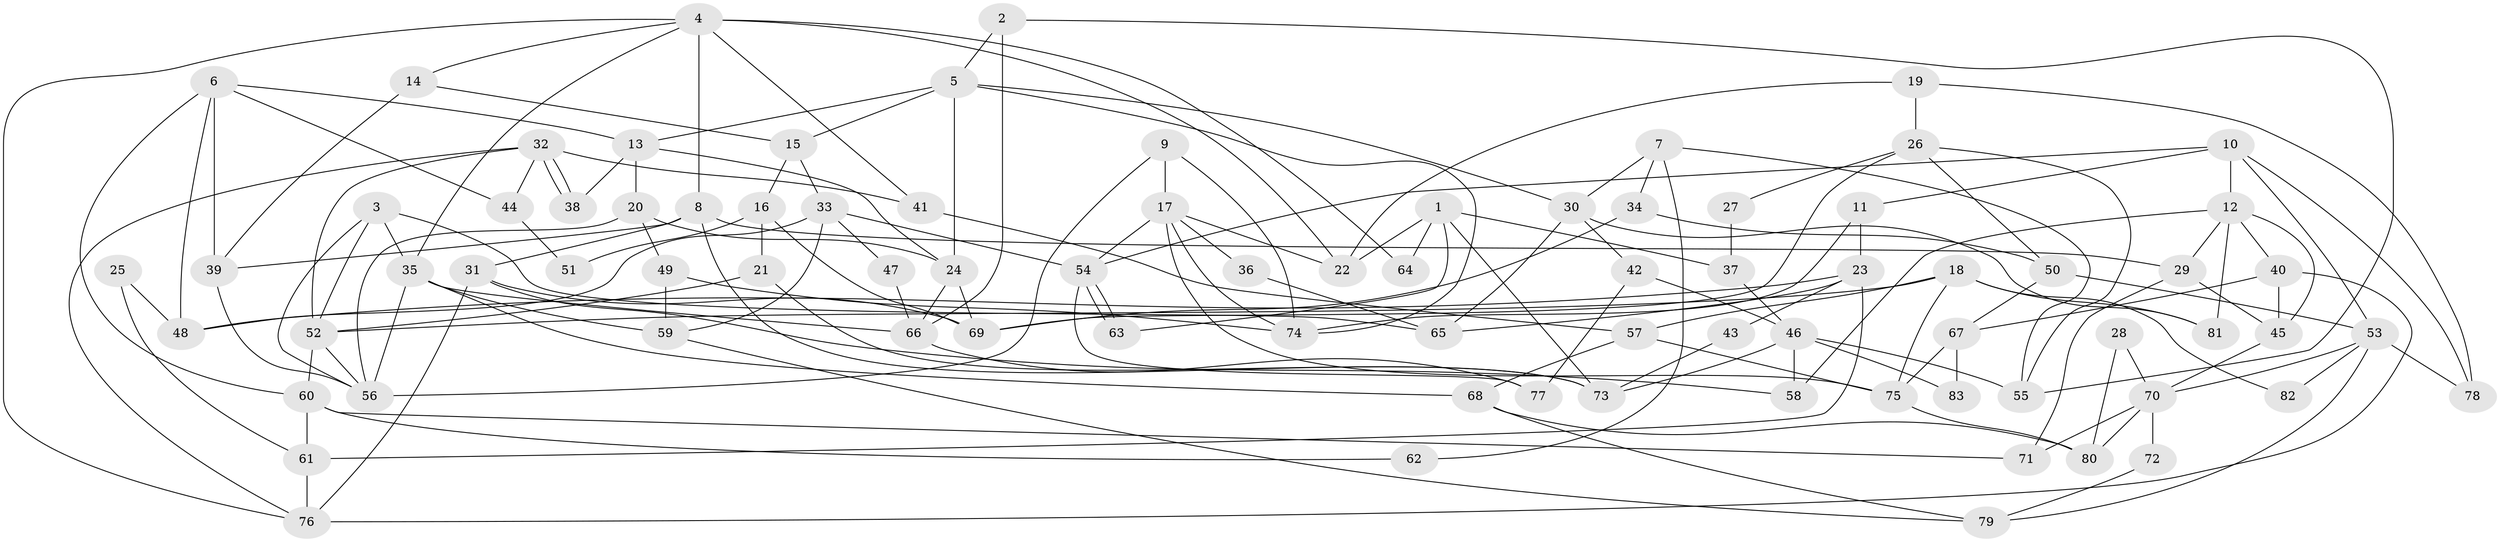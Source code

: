 // Generated by graph-tools (version 1.1) at 2025/26/03/09/25 03:26:13]
// undirected, 83 vertices, 166 edges
graph export_dot {
graph [start="1"]
  node [color=gray90,style=filled];
  1;
  2;
  3;
  4;
  5;
  6;
  7;
  8;
  9;
  10;
  11;
  12;
  13;
  14;
  15;
  16;
  17;
  18;
  19;
  20;
  21;
  22;
  23;
  24;
  25;
  26;
  27;
  28;
  29;
  30;
  31;
  32;
  33;
  34;
  35;
  36;
  37;
  38;
  39;
  40;
  41;
  42;
  43;
  44;
  45;
  46;
  47;
  48;
  49;
  50;
  51;
  52;
  53;
  54;
  55;
  56;
  57;
  58;
  59;
  60;
  61;
  62;
  63;
  64;
  65;
  66;
  67;
  68;
  69;
  70;
  71;
  72;
  73;
  74;
  75;
  76;
  77;
  78;
  79;
  80;
  81;
  82;
  83;
  1 -- 73;
  1 -- 22;
  1 -- 37;
  1 -- 63;
  1 -- 64;
  2 -- 5;
  2 -- 66;
  2 -- 55;
  3 -- 52;
  3 -- 56;
  3 -- 35;
  3 -- 65;
  4 -- 35;
  4 -- 8;
  4 -- 14;
  4 -- 22;
  4 -- 41;
  4 -- 64;
  4 -- 76;
  5 -- 15;
  5 -- 24;
  5 -- 13;
  5 -- 30;
  5 -- 74;
  6 -- 13;
  6 -- 60;
  6 -- 39;
  6 -- 44;
  6 -- 48;
  7 -- 30;
  7 -- 55;
  7 -- 34;
  7 -- 62;
  8 -- 39;
  8 -- 31;
  8 -- 29;
  8 -- 73;
  9 -- 56;
  9 -- 17;
  9 -- 74;
  10 -- 78;
  10 -- 11;
  10 -- 12;
  10 -- 53;
  10 -- 54;
  11 -- 74;
  11 -- 23;
  12 -- 81;
  12 -- 29;
  12 -- 40;
  12 -- 45;
  12 -- 58;
  13 -- 20;
  13 -- 24;
  13 -- 38;
  14 -- 39;
  14 -- 15;
  15 -- 33;
  15 -- 16;
  16 -- 21;
  16 -- 51;
  16 -- 69;
  17 -- 74;
  17 -- 54;
  17 -- 22;
  17 -- 36;
  17 -- 75;
  18 -- 52;
  18 -- 75;
  18 -- 57;
  18 -- 81;
  18 -- 82;
  19 -- 22;
  19 -- 26;
  19 -- 78;
  20 -- 24;
  20 -- 49;
  20 -- 56;
  21 -- 73;
  21 -- 52;
  23 -- 61;
  23 -- 65;
  23 -- 43;
  23 -- 48;
  24 -- 69;
  24 -- 66;
  25 -- 48;
  25 -- 61;
  26 -- 50;
  26 -- 69;
  26 -- 27;
  26 -- 55;
  27 -- 37;
  28 -- 70;
  28 -- 80;
  29 -- 45;
  29 -- 71;
  30 -- 42;
  30 -- 65;
  30 -- 81;
  31 -- 69;
  31 -- 76;
  31 -- 58;
  32 -- 76;
  32 -- 38;
  32 -- 38;
  32 -- 41;
  32 -- 44;
  32 -- 52;
  33 -- 48;
  33 -- 54;
  33 -- 47;
  33 -- 59;
  34 -- 50;
  34 -- 69;
  35 -- 68;
  35 -- 56;
  35 -- 59;
  35 -- 66;
  36 -- 65;
  37 -- 46;
  39 -- 56;
  40 -- 45;
  40 -- 67;
  40 -- 76;
  41 -- 57;
  42 -- 46;
  42 -- 77;
  43 -- 73;
  44 -- 51;
  45 -- 70;
  46 -- 58;
  46 -- 55;
  46 -- 73;
  46 -- 83;
  47 -- 66;
  49 -- 74;
  49 -- 59;
  50 -- 53;
  50 -- 67;
  52 -- 56;
  52 -- 60;
  53 -- 70;
  53 -- 78;
  53 -- 79;
  53 -- 82;
  54 -- 63;
  54 -- 63;
  54 -- 77;
  57 -- 68;
  57 -- 75;
  59 -- 79;
  60 -- 71;
  60 -- 61;
  60 -- 62;
  61 -- 76;
  66 -- 77;
  67 -- 75;
  67 -- 83;
  68 -- 79;
  68 -- 80;
  70 -- 80;
  70 -- 71;
  70 -- 72;
  72 -- 79;
  75 -- 80;
}
